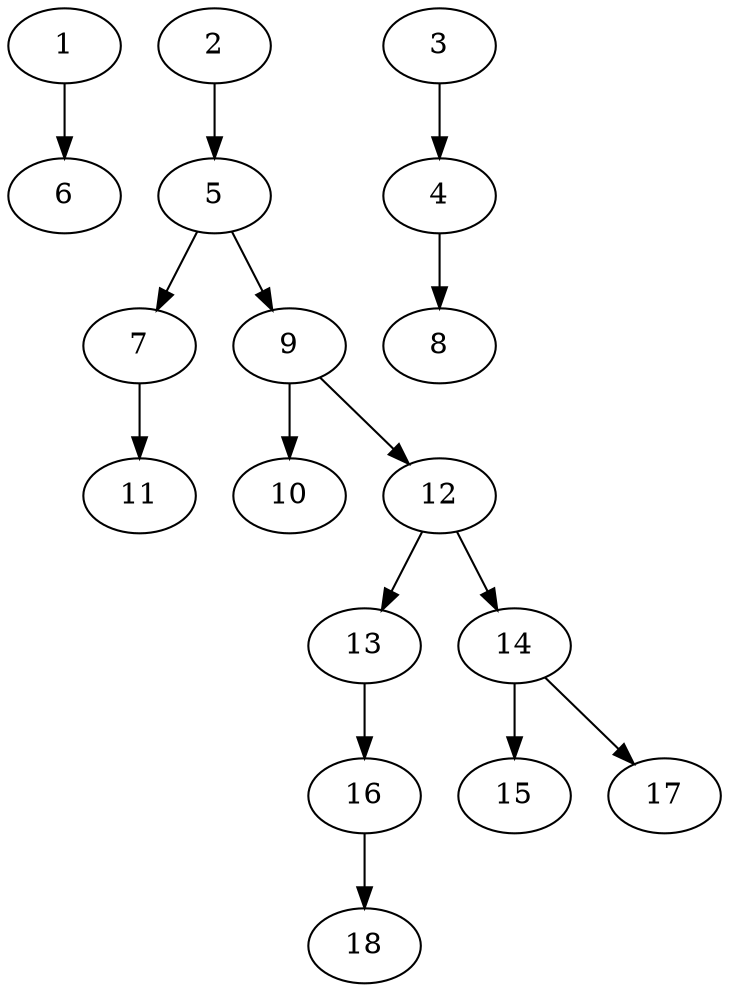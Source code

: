 // DAG (tier=1-easy, mode=compute, n=18, ccr=0.294, fat=0.386, density=0.347, regular=0.719, jump=0.013, mindata=262144, maxdata=2097152)
// DAG automatically generated by daggen at Sun Aug 24 16:33:32 2025
// /home/ermia/Project/Environments/daggen/bin/daggen --dot --ccr 0.294 --fat 0.386 --regular 0.719 --density 0.347 --jump 0.013 --mindata 262144 --maxdata 2097152 -n 18 
digraph G {
  1 [size="280533216699897", alpha="0.01", expect_size="140266608349948"]
  1 -> 6 [size ="19025664933888"]
  2 [size="8246717653301854208", alpha="0.19", expect_size="4123358826650927104"]
  2 -> 5 [size ="32654577631232"]
  3 [size="218288998399868928", alpha="0.06", expect_size="109144499199934464"]
  3 -> 4 [size ="2900310884352"]
  4 [size="66807658326262", alpha="0.17", expect_size="33403829163131"]
  4 -> 8 [size ="2446118092800"]
  5 [size="335795641530073", alpha="0.03", expect_size="167897820765036"]
  5 -> 7 [size ="11404782338048"]
  5 -> 9 [size ="11404782338048"]
  6 [size="3711549383871823872", alpha="0.12", expect_size="1855774691935911936"]
  7 [size="1275310951372456", alpha="0.13", expect_size="637655475686228"]
  7 -> 11 [size ="33958293143552"]
  8 [size="1534865980693738", alpha="0.13", expect_size="767432990346869"]
  9 [size="6076072804673912832", alpha="0.16", expect_size="3038036402336956416"]
  9 -> 10 [size ="26638226030592"]
  9 -> 12 [size ="26638226030592"]
  10 [size="1538327646820503", alpha="0.01", expect_size="769163823410251"]
  11 [size="95258655183601664", alpha="0.05", expect_size="47629327591800832"]
  12 [size="80874342640494", alpha="0.12", expect_size="40437171320247"]
  12 -> 13 [size ="1437773856768"]
  12 -> 14 [size ="1437773856768"]
  13 [size="7367181247460966", alpha="0.19", expect_size="3683590623730483"]
  13 -> 16 [size ="4040255602688"]
  14 [size="749713341960930", alpha="0.14", expect_size="374856670980465"]
  14 -> 15 [size ="19816987492352"]
  14 -> 17 [size ="19816987492352"]
  15 [size="55501077625812", alpha="0.20", expect_size="27750538812906"]
  16 [size="327404747879721", alpha="0.07", expect_size="163702373939860"]
  16 -> 18 [size ="10447642165248"]
  17 [size="31341021321616", alpha="0.18", expect_size="15670510660808"]
  18 [size="297606667716001792", alpha="0.07", expect_size="148803333858000896"]
}